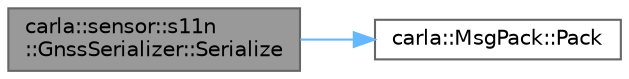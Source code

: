 digraph "carla::sensor::s11n::GnssSerializer::Serialize"
{
 // INTERACTIVE_SVG=YES
 // LATEX_PDF_SIZE
  bgcolor="transparent";
  edge [fontname=Helvetica,fontsize=10,labelfontname=Helvetica,labelfontsize=10];
  node [fontname=Helvetica,fontsize=10,shape=box,height=0.2,width=0.4];
  rankdir="LR";
  Node1 [id="Node000001",label="carla::sensor::s11n\l::GnssSerializer::Serialize",height=0.2,width=0.4,color="gray40", fillcolor="grey60", style="filled", fontcolor="black",tooltip=" "];
  Node1 -> Node2 [id="edge1_Node000001_Node000002",color="steelblue1",style="solid",tooltip=" "];
  Node2 [id="Node000002",label="carla::MsgPack::Pack",height=0.2,width=0.4,color="grey40", fillcolor="white", style="filled",URL="$db/d00/classcarla_1_1MsgPack.html#adb5dc9ed47fa16369cc1187bf3b6fdd2",tooltip=" "];
}
